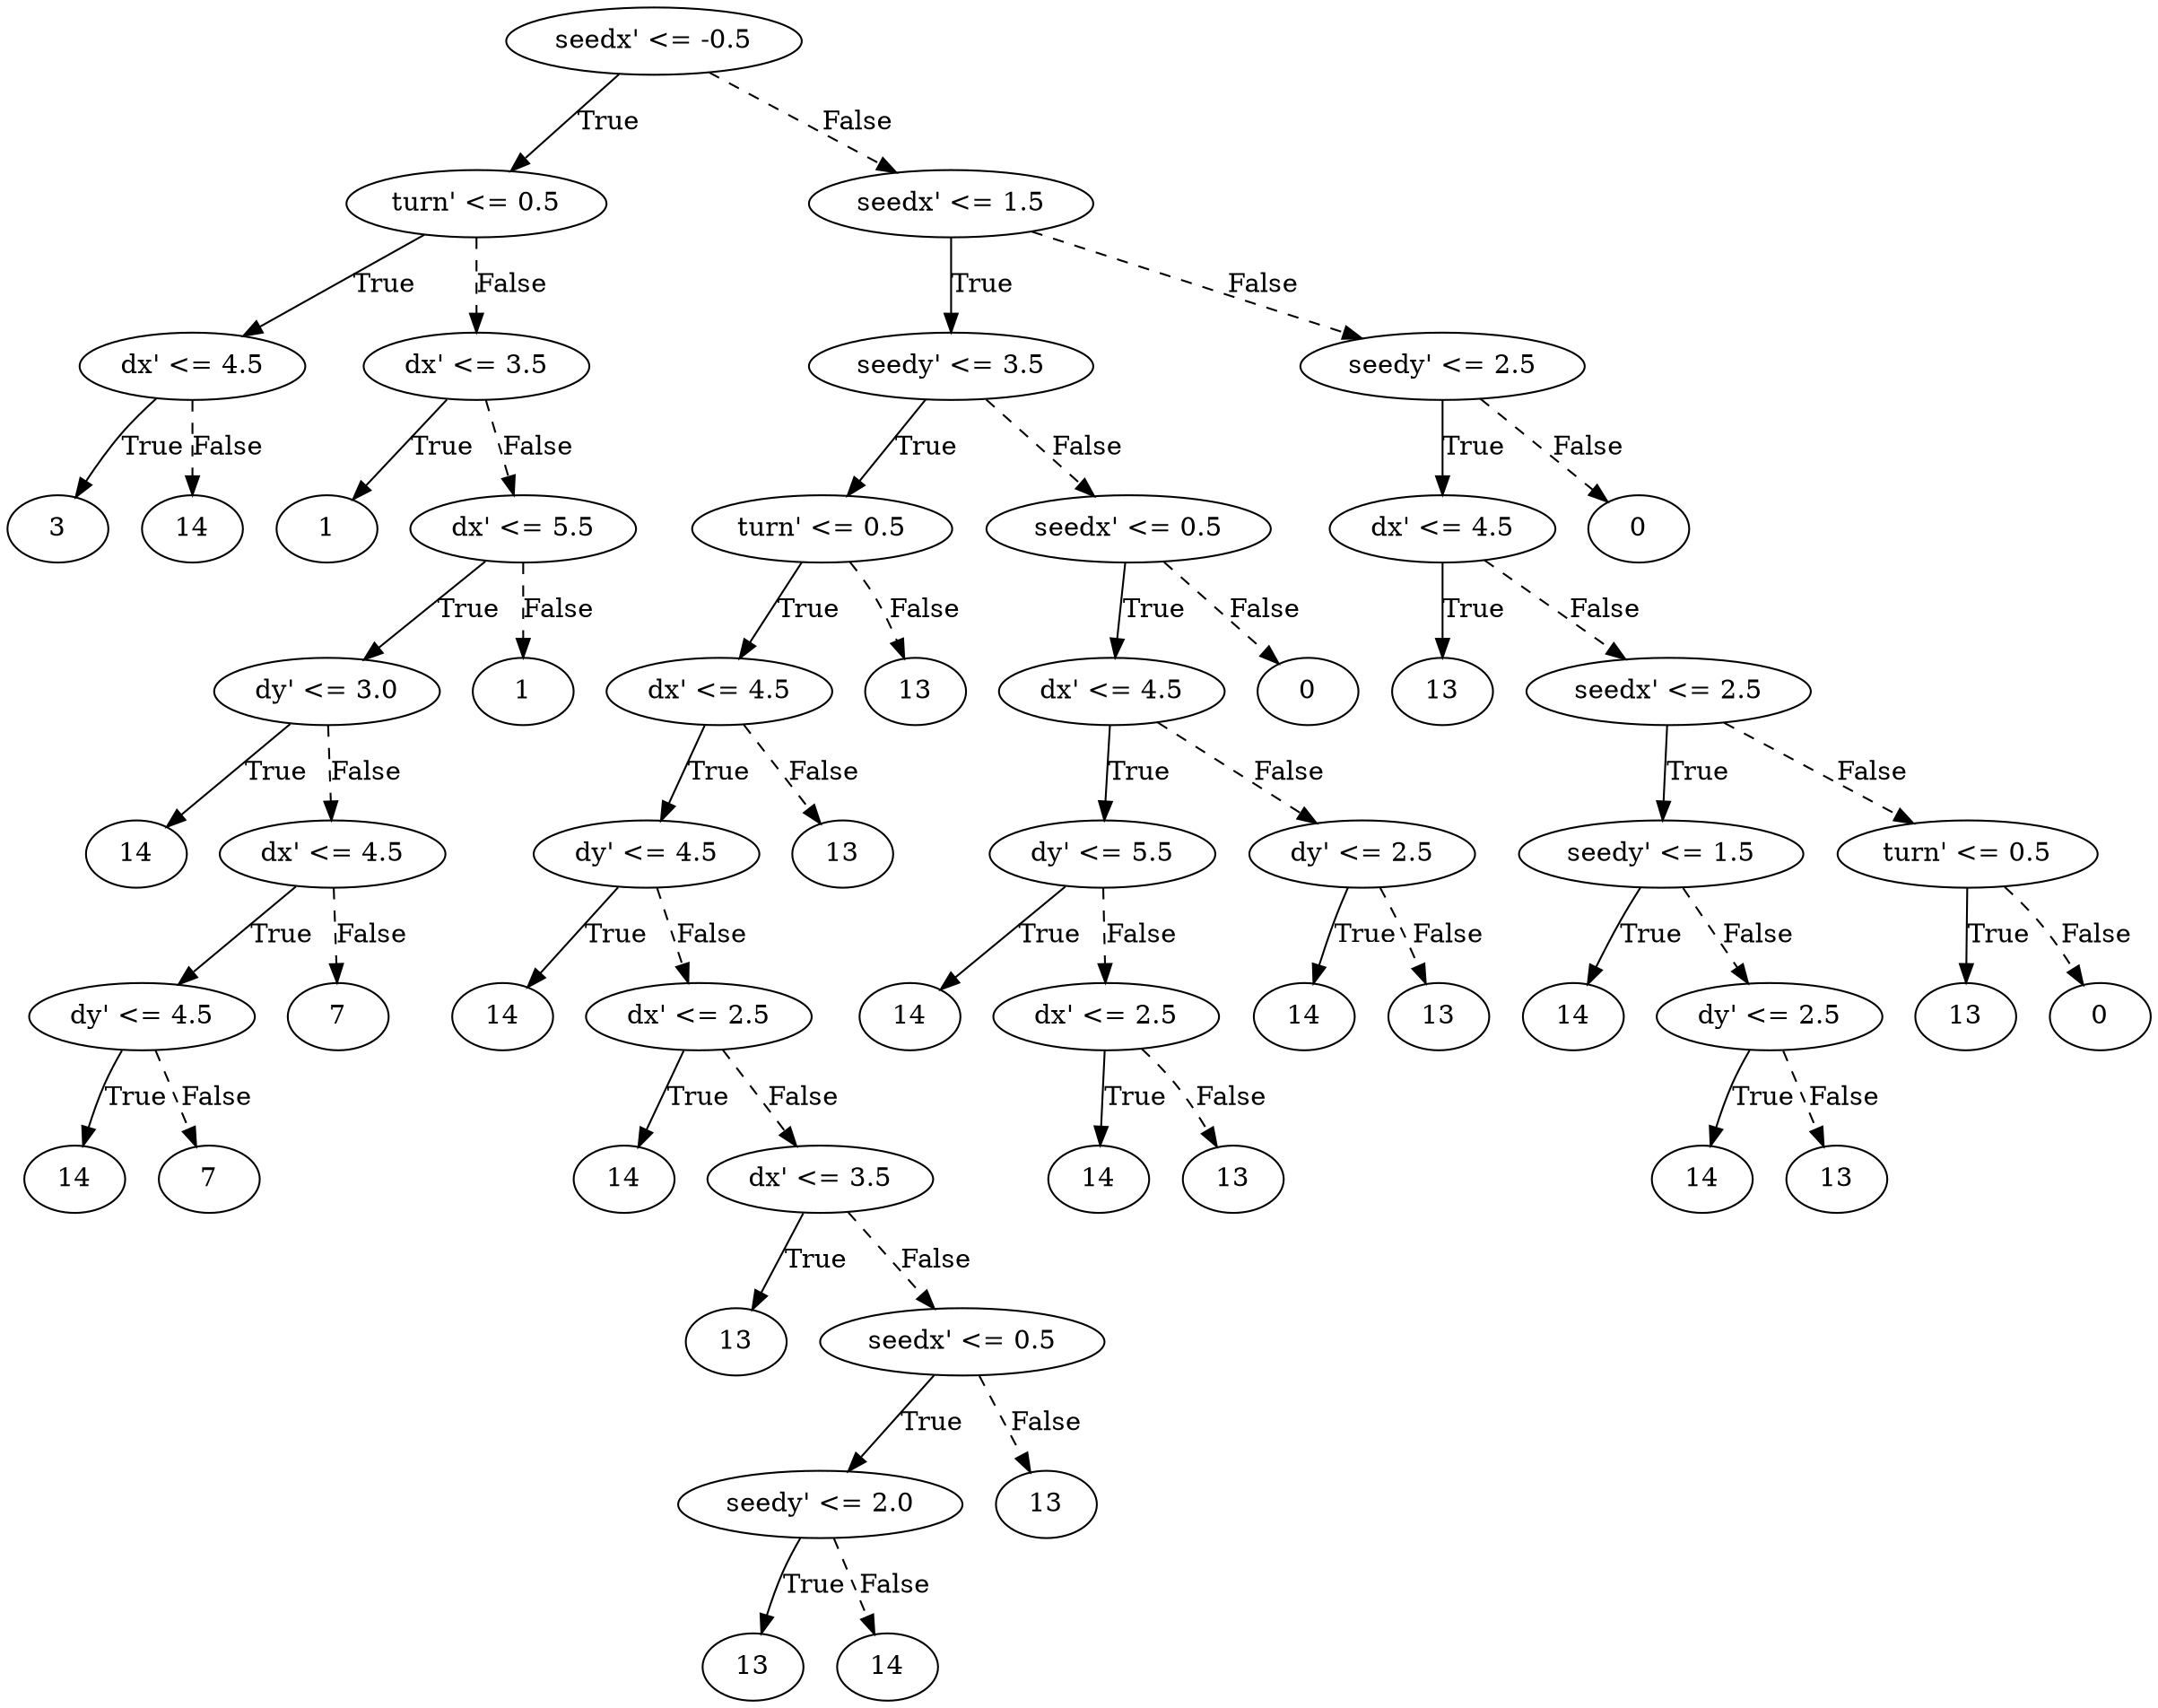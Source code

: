 digraph {
0 [label="seedx' <= -0.5"];
1 [label="turn' <= 0.5"];
2 [label="dx' <= 4.5"];
3 [label="3"];
2 -> 3 [label="True"];
4 [label="14"];
2 -> 4 [style="dashed", label="False"];
1 -> 2 [label="True"];
5 [label="dx' <= 3.5"];
6 [label="1"];
5 -> 6 [label="True"];
7 [label="dx' <= 5.5"];
8 [label="dy' <= 3.0"];
9 [label="14"];
8 -> 9 [label="True"];
10 [label="dx' <= 4.5"];
11 [label="dy' <= 4.5"];
12 [label="14"];
11 -> 12 [label="True"];
13 [label="7"];
11 -> 13 [style="dashed", label="False"];
10 -> 11 [label="True"];
14 [label="7"];
10 -> 14 [style="dashed", label="False"];
8 -> 10 [style="dashed", label="False"];
7 -> 8 [label="True"];
15 [label="1"];
7 -> 15 [style="dashed", label="False"];
5 -> 7 [style="dashed", label="False"];
1 -> 5 [style="dashed", label="False"];
0 -> 1 [label="True"];
16 [label="seedx' <= 1.5"];
17 [label="seedy' <= 3.5"];
18 [label="turn' <= 0.5"];
19 [label="dx' <= 4.5"];
20 [label="dy' <= 4.5"];
21 [label="14"];
20 -> 21 [label="True"];
22 [label="dx' <= 2.5"];
23 [label="14"];
22 -> 23 [label="True"];
24 [label="dx' <= 3.5"];
25 [label="13"];
24 -> 25 [label="True"];
26 [label="seedx' <= 0.5"];
27 [label="seedy' <= 2.0"];
28 [label="13"];
27 -> 28 [label="True"];
29 [label="14"];
27 -> 29 [style="dashed", label="False"];
26 -> 27 [label="True"];
30 [label="13"];
26 -> 30 [style="dashed", label="False"];
24 -> 26 [style="dashed", label="False"];
22 -> 24 [style="dashed", label="False"];
20 -> 22 [style="dashed", label="False"];
19 -> 20 [label="True"];
31 [label="13"];
19 -> 31 [style="dashed", label="False"];
18 -> 19 [label="True"];
32 [label="13"];
18 -> 32 [style="dashed", label="False"];
17 -> 18 [label="True"];
33 [label="seedx' <= 0.5"];
34 [label="dx' <= 4.5"];
35 [label="dy' <= 5.5"];
36 [label="14"];
35 -> 36 [label="True"];
37 [label="dx' <= 2.5"];
38 [label="14"];
37 -> 38 [label="True"];
39 [label="13"];
37 -> 39 [style="dashed", label="False"];
35 -> 37 [style="dashed", label="False"];
34 -> 35 [label="True"];
40 [label="dy' <= 2.5"];
41 [label="14"];
40 -> 41 [label="True"];
42 [label="13"];
40 -> 42 [style="dashed", label="False"];
34 -> 40 [style="dashed", label="False"];
33 -> 34 [label="True"];
43 [label="0"];
33 -> 43 [style="dashed", label="False"];
17 -> 33 [style="dashed", label="False"];
16 -> 17 [label="True"];
44 [label="seedy' <= 2.5"];
45 [label="dx' <= 4.5"];
46 [label="13"];
45 -> 46 [label="True"];
47 [label="seedx' <= 2.5"];
48 [label="seedy' <= 1.5"];
49 [label="14"];
48 -> 49 [label="True"];
50 [label="dy' <= 2.5"];
51 [label="14"];
50 -> 51 [label="True"];
52 [label="13"];
50 -> 52 [style="dashed", label="False"];
48 -> 50 [style="dashed", label="False"];
47 -> 48 [label="True"];
53 [label="turn' <= 0.5"];
54 [label="13"];
53 -> 54 [label="True"];
55 [label="0"];
53 -> 55 [style="dashed", label="False"];
47 -> 53 [style="dashed", label="False"];
45 -> 47 [style="dashed", label="False"];
44 -> 45 [label="True"];
56 [label="0"];
44 -> 56 [style="dashed", label="False"];
16 -> 44 [style="dashed", label="False"];
0 -> 16 [style="dashed", label="False"];

}